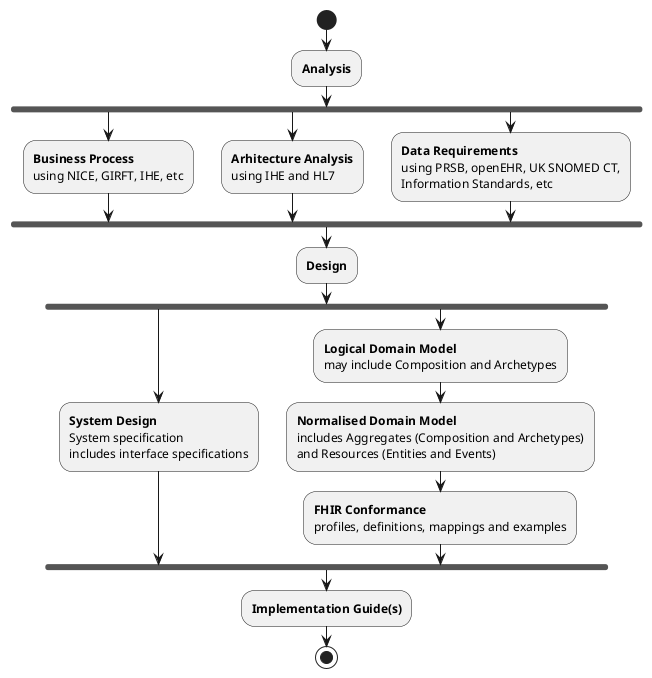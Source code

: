 @startuml

start
:**Analysis**;
fork
  :**Business Process**
  using NICE, GIRFT, IHE, etc;
fork again
  :**Arhitecture Analysis**
  using IHE and HL7;
fork again
  :**Data Requirements**
  using PRSB, openEHR, UK SNOMED CT,
  Information Standards, etc;
end fork
:**Design**;

fork
  :**System Design**
  System specification
  includes interface specifications;
fork again
  :**Logical Domain Model**
  may include Composition and Archetypes;
   :**Normalised Domain Model**
  includes Aggregates (Composition and Archetypes)
  and Resources (Entities and Events);
  :**FHIR Conformance**
  profiles, definitions, mappings and examples;
end fork
:**Implementation Guide(s)**;
stop

@enduml
